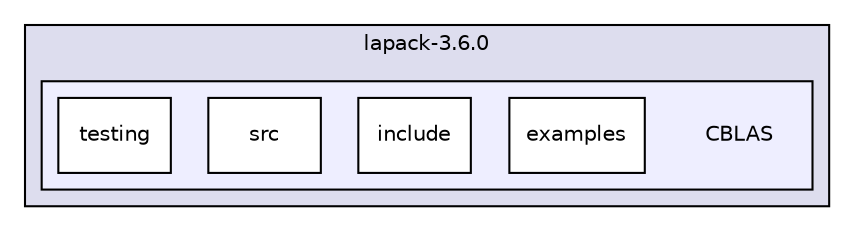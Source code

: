 digraph "libs/lapack-3.6.0/CBLAS" {
  compound=true
  node [ fontsize="10", fontname="Helvetica"];
  edge [ labelfontsize="10", labelfontname="Helvetica"];
  subgraph clusterdir_a32803a16a32b93014bb8ac0a66b497d {
    graph [ bgcolor="#ddddee", pencolor="black", label="lapack-3.6.0" fontname="Helvetica", fontsize="10", URL="dir_a32803a16a32b93014bb8ac0a66b497d.html"]
  subgraph clusterdir_88e4ec7444d906034d2c2a43f6505658 {
    graph [ bgcolor="#eeeeff", pencolor="black", label="" URL="dir_88e4ec7444d906034d2c2a43f6505658.html"];
    dir_88e4ec7444d906034d2c2a43f6505658 [shape=plaintext label="CBLAS"];
    dir_2b05f46beb8b88ebe777f1ff61f23a3b [shape=box label="examples" color="black" fillcolor="white" style="filled" URL="dir_2b05f46beb8b88ebe777f1ff61f23a3b.html"];
    dir_0b26bc02eaa3f862ddde3cf457d2bd8f [shape=box label="include" color="black" fillcolor="white" style="filled" URL="dir_0b26bc02eaa3f862ddde3cf457d2bd8f.html"];
    dir_6fac0c6a09d880d6130179c535e1246c [shape=box label="src" color="black" fillcolor="white" style="filled" URL="dir_6fac0c6a09d880d6130179c535e1246c.html"];
    dir_6fdfe4f28762c6afcfbbb689751ec257 [shape=box label="testing" color="black" fillcolor="white" style="filled" URL="dir_6fdfe4f28762c6afcfbbb689751ec257.html"];
  }
  }
}
